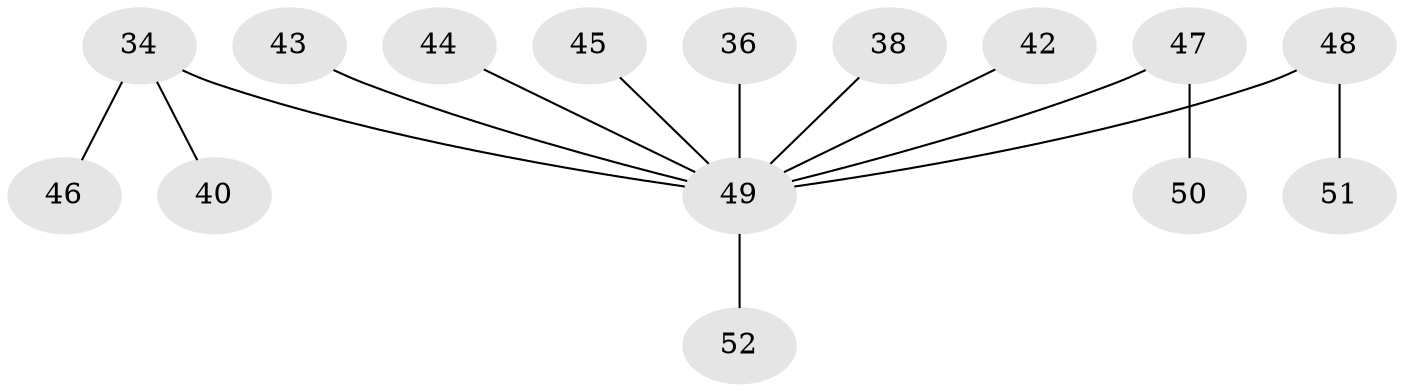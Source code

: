 // original degree distribution, {3: 0.09615384615384616, 5: 0.038461538461538464, 2: 0.28846153846153844, 6: 0.019230769230769232, 4: 0.07692307692307693, 1: 0.4807692307692308}
// Generated by graph-tools (version 1.1) at 2025/55/03/04/25 21:55:56]
// undirected, 15 vertices, 14 edges
graph export_dot {
graph [start="1"]
  node [color=gray90,style=filled];
  34 [super="+24+31"];
  36;
  38;
  40;
  42;
  43;
  44;
  45;
  46;
  47;
  48 [super="+9+13+35+39"];
  49 [super="+27+3+11+5+10+14+12+18+16+23+15+22+20+25+30+33+41+26+28+29"];
  50;
  51;
  52;
  34 -- 49;
  34 -- 40;
  34 -- 46;
  36 -- 49;
  38 -- 49;
  42 -- 49;
  43 -- 49;
  44 -- 49;
  45 -- 49;
  47 -- 50;
  47 -- 49;
  48 -- 49;
  48 -- 51;
  49 -- 52;
}
